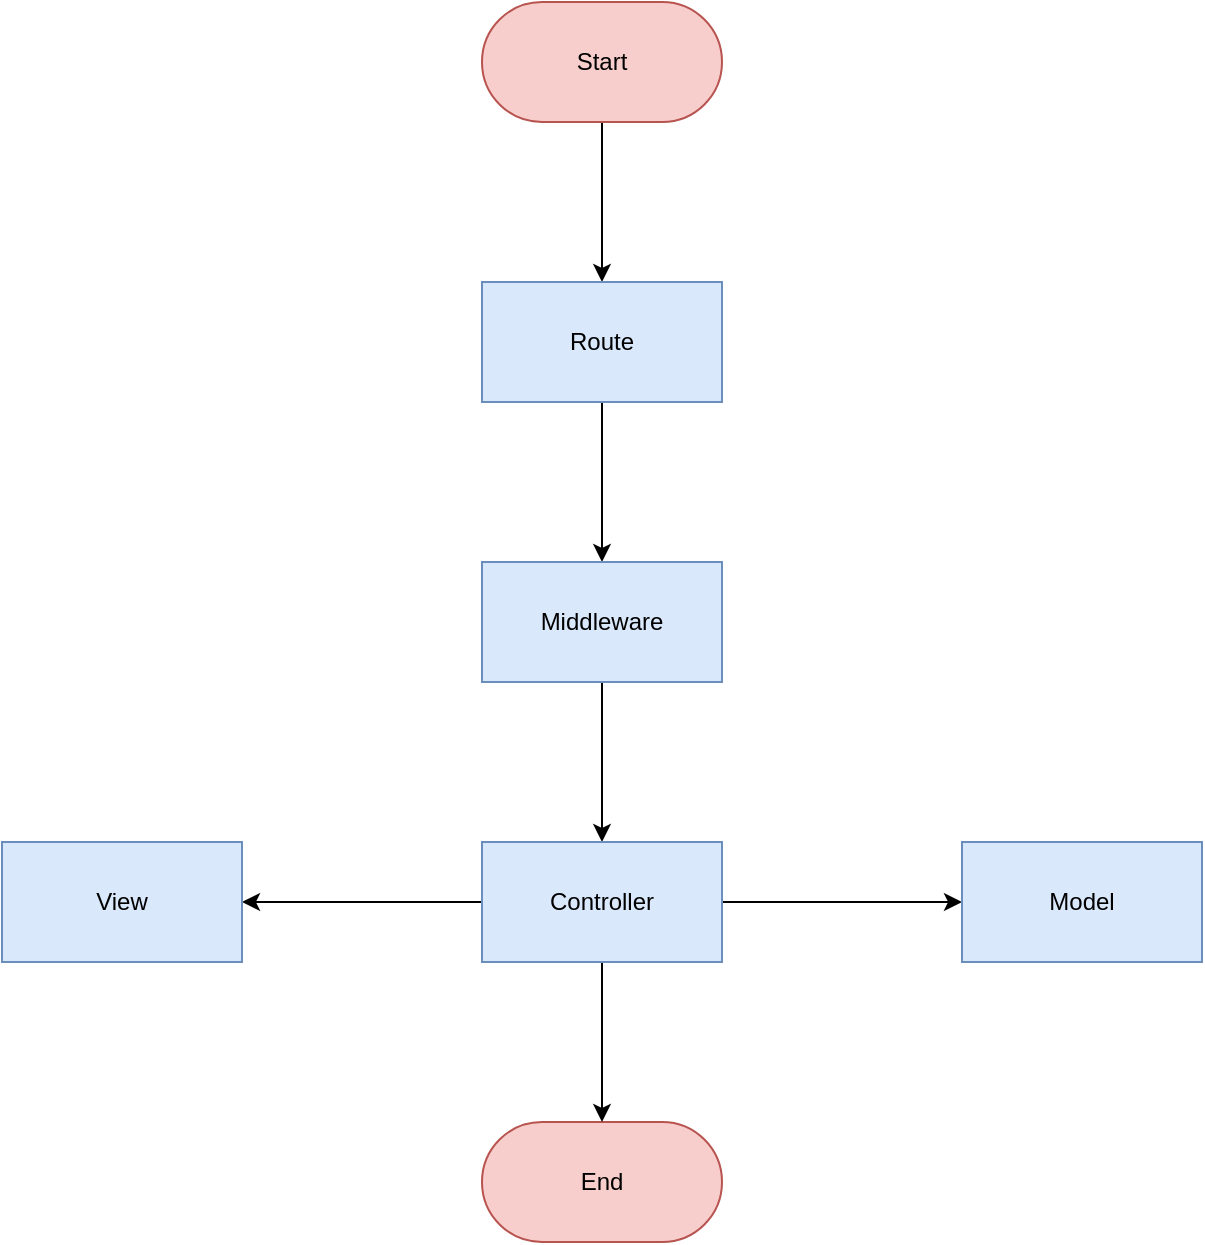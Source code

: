 <mxfile version="13.6.4" type="device"><diagram id="hfTyo9TZ1Ehjk-9R87ha" name="Halaman-1"><mxGraphModel dx="1447" dy="907" grid="1" gridSize="10" guides="1" tooltips="1" connect="1" arrows="1" fold="1" page="1" pageScale="1" pageWidth="1169" pageHeight="827" math="0" shadow="0"><root><mxCell id="0"/><mxCell id="1" parent="0"/><mxCell id="j7lFFlbR0UWhp0c8mrIp-8" style="edgeStyle=orthogonalEdgeStyle;rounded=0;orthogonalLoop=1;jettySize=auto;html=1;exitX=0.5;exitY=1;exitDx=0;exitDy=0;entryX=0.5;entryY=0;entryDx=0;entryDy=0;" edge="1" parent="1" source="j7lFFlbR0UWhp0c8mrIp-1" target="j7lFFlbR0UWhp0c8mrIp-3"><mxGeometry relative="1" as="geometry"/></mxCell><mxCell id="j7lFFlbR0UWhp0c8mrIp-1" value="Start" style="rounded=1;whiteSpace=wrap;html=1;arcSize=50;fillColor=#f8cecc;strokeColor=#b85450;" vertex="1" parent="1"><mxGeometry x="380" y="10" width="120" height="60" as="geometry"/></mxCell><mxCell id="j7lFFlbR0UWhp0c8mrIp-2" value="End" style="rounded=1;whiteSpace=wrap;html=1;arcSize=50;fillColor=#f8cecc;strokeColor=#b85450;" vertex="1" parent="1"><mxGeometry x="380" y="570" width="120" height="60" as="geometry"/></mxCell><mxCell id="j7lFFlbR0UWhp0c8mrIp-9" style="edgeStyle=orthogonalEdgeStyle;rounded=0;orthogonalLoop=1;jettySize=auto;html=1;exitX=0.5;exitY=1;exitDx=0;exitDy=0;entryX=0.5;entryY=0;entryDx=0;entryDy=0;" edge="1" parent="1" source="j7lFFlbR0UWhp0c8mrIp-3" target="j7lFFlbR0UWhp0c8mrIp-4"><mxGeometry relative="1" as="geometry"/></mxCell><mxCell id="j7lFFlbR0UWhp0c8mrIp-3" value="Route" style="rounded=0;whiteSpace=wrap;html=1;fillColor=#dae8fc;strokeColor=#6c8ebf;" vertex="1" parent="1"><mxGeometry x="380" y="150" width="120" height="60" as="geometry"/></mxCell><mxCell id="j7lFFlbR0UWhp0c8mrIp-12" style="edgeStyle=orthogonalEdgeStyle;rounded=0;orthogonalLoop=1;jettySize=auto;html=1;exitX=0.5;exitY=1;exitDx=0;exitDy=0;entryX=0.5;entryY=0;entryDx=0;entryDy=0;" edge="1" parent="1" source="j7lFFlbR0UWhp0c8mrIp-4" target="j7lFFlbR0UWhp0c8mrIp-5"><mxGeometry relative="1" as="geometry"/></mxCell><mxCell id="j7lFFlbR0UWhp0c8mrIp-4" value="Middleware" style="rounded=0;whiteSpace=wrap;html=1;fillColor=#dae8fc;strokeColor=#6c8ebf;" vertex="1" parent="1"><mxGeometry x="380" y="290" width="120" height="60" as="geometry"/></mxCell><mxCell id="j7lFFlbR0UWhp0c8mrIp-10" style="edgeStyle=orthogonalEdgeStyle;rounded=0;orthogonalLoop=1;jettySize=auto;html=1;exitX=0;exitY=0.5;exitDx=0;exitDy=0;entryX=1;entryY=0.5;entryDx=0;entryDy=0;" edge="1" parent="1" source="j7lFFlbR0UWhp0c8mrIp-5" target="j7lFFlbR0UWhp0c8mrIp-6"><mxGeometry relative="1" as="geometry"/></mxCell><mxCell id="j7lFFlbR0UWhp0c8mrIp-11" style="edgeStyle=orthogonalEdgeStyle;rounded=0;orthogonalLoop=1;jettySize=auto;html=1;exitX=1;exitY=0.5;exitDx=0;exitDy=0;entryX=0;entryY=0.5;entryDx=0;entryDy=0;" edge="1" parent="1" source="j7lFFlbR0UWhp0c8mrIp-5" target="j7lFFlbR0UWhp0c8mrIp-7"><mxGeometry relative="1" as="geometry"/></mxCell><mxCell id="j7lFFlbR0UWhp0c8mrIp-13" style="edgeStyle=orthogonalEdgeStyle;rounded=0;orthogonalLoop=1;jettySize=auto;html=1;exitX=0.5;exitY=1;exitDx=0;exitDy=0;entryX=0.5;entryY=0;entryDx=0;entryDy=0;" edge="1" parent="1" source="j7lFFlbR0UWhp0c8mrIp-5" target="j7lFFlbR0UWhp0c8mrIp-2"><mxGeometry relative="1" as="geometry"/></mxCell><mxCell id="j7lFFlbR0UWhp0c8mrIp-5" value="Controller" style="rounded=0;whiteSpace=wrap;html=1;fillColor=#dae8fc;strokeColor=#6c8ebf;" vertex="1" parent="1"><mxGeometry x="380" y="430" width="120" height="60" as="geometry"/></mxCell><mxCell id="j7lFFlbR0UWhp0c8mrIp-6" value="View" style="rounded=0;whiteSpace=wrap;html=1;fillColor=#dae8fc;strokeColor=#6c8ebf;" vertex="1" parent="1"><mxGeometry x="140" y="430" width="120" height="60" as="geometry"/></mxCell><mxCell id="j7lFFlbR0UWhp0c8mrIp-7" value="Model" style="rounded=0;whiteSpace=wrap;html=1;fillColor=#dae8fc;strokeColor=#6c8ebf;" vertex="1" parent="1"><mxGeometry x="620" y="430" width="120" height="60" as="geometry"/></mxCell></root></mxGraphModel></diagram></mxfile>